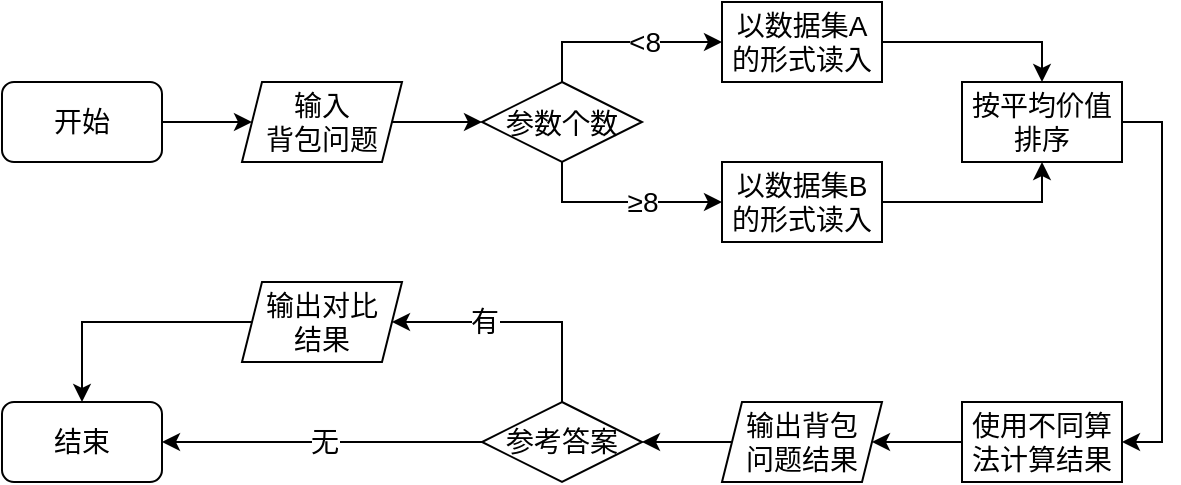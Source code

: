 <mxfile scale="1" border="0" disableSvgWarning="true">
    <diagram id="v2yyXsNIKnopkq3JzB4M" name="第 1 页">
        <mxGraphModel dx="426" dy="267" grid="1" gridSize="10" guides="1" tooltips="1" connect="1" arrows="1" fold="1" page="1" pageScale="1" pageWidth="827" pageHeight="1169" math="0" shadow="0">
            <root>
                <mxCell id="0"/>
                <mxCell id="1" parent="0"/>
                <mxCell id="43" style="edgeStyle=orthogonalEdgeStyle;rounded=0;html=1;exitX=1;exitY=0.5;exitDx=0;exitDy=0;entryX=0;entryY=0.5;entryDx=0;entryDy=0;fontSize=14;" edge="1" parent="1" source="3" target="4">
                    <mxGeometry relative="1" as="geometry"/>
                </mxCell>
                <mxCell id="3" value="&lt;font style=&quot;font-size: 14px;&quot;&gt;输入&lt;br&gt;背包问题&lt;/font&gt;" style="shape=parallelogram;perimeter=parallelogramPerimeter;whiteSpace=wrap;html=1;fixedSize=1;size=10;" vertex="1" parent="1">
                    <mxGeometry x="160" y="200" width="80" height="40" as="geometry"/>
                </mxCell>
                <mxCell id="44" style="edgeStyle=orthogonalEdgeStyle;rounded=0;html=1;exitX=0.5;exitY=0;exitDx=0;exitDy=0;entryX=0;entryY=0.5;entryDx=0;entryDy=0;fontSize=14;" edge="1" parent="1" source="4" target="8">
                    <mxGeometry relative="1" as="geometry"/>
                </mxCell>
                <mxCell id="58" value="&amp;lt;8" style="edgeLabel;html=1;align=center;verticalAlign=middle;resizable=0;points=[];fontSize=14;" vertex="1" connectable="0" parent="44">
                    <mxGeometry x="-0.247" y="4" relative="1" as="geometry">
                        <mxPoint x="23" y="4" as="offset"/>
                    </mxGeometry>
                </mxCell>
                <mxCell id="45" style="edgeStyle=orthogonalEdgeStyle;rounded=0;html=1;exitX=0.5;exitY=1;exitDx=0;exitDy=0;entryX=0;entryY=0.5;entryDx=0;entryDy=0;fontSize=14;" edge="1" parent="1" source="4" target="7">
                    <mxGeometry relative="1" as="geometry"/>
                </mxCell>
                <mxCell id="59" value="≥8" style="edgeLabel;html=1;align=center;verticalAlign=middle;resizable=0;points=[];fontSize=14;" vertex="1" connectable="0" parent="45">
                    <mxGeometry x="-0.197" y="-1" relative="1" as="geometry">
                        <mxPoint x="20" y="-1" as="offset"/>
                    </mxGeometry>
                </mxCell>
                <mxCell id="4" value="&lt;font style=&quot;font-size: 14px;&quot;&gt;参数个数&lt;/font&gt;" style="rhombus;whiteSpace=wrap;html=1;fontSize=16;" vertex="1" parent="1">
                    <mxGeometry x="280" y="200" width="80" height="40" as="geometry"/>
                </mxCell>
                <mxCell id="49" style="edgeStyle=orthogonalEdgeStyle;rounded=0;html=1;exitX=1;exitY=0.5;exitDx=0;exitDy=0;entryX=0.5;entryY=1;entryDx=0;entryDy=0;fontSize=14;" edge="1" parent="1" source="7" target="16">
                    <mxGeometry relative="1" as="geometry"/>
                </mxCell>
                <mxCell id="7" value="以数据集B的形式读入" style="rounded=0;whiteSpace=wrap;html=1;fontSize=14;" vertex="1" parent="1">
                    <mxGeometry x="400" y="240" width="80" height="40" as="geometry"/>
                </mxCell>
                <mxCell id="47" style="edgeStyle=orthogonalEdgeStyle;rounded=0;html=1;exitX=1;exitY=0.5;exitDx=0;exitDy=0;entryX=0.5;entryY=0;entryDx=0;entryDy=0;fontSize=14;" edge="1" parent="1" source="8" target="16">
                    <mxGeometry relative="1" as="geometry"/>
                </mxCell>
                <mxCell id="8" value="以数据集A的形式读入" style="rounded=0;whiteSpace=wrap;html=1;fontSize=14;" vertex="1" parent="1">
                    <mxGeometry x="400" y="160" width="80" height="40" as="geometry"/>
                </mxCell>
                <mxCell id="50" style="edgeStyle=orthogonalEdgeStyle;rounded=0;html=1;exitX=1;exitY=0.5;exitDx=0;exitDy=0;entryX=1;entryY=0.5;entryDx=0;entryDy=0;fontSize=14;" edge="1" parent="1" source="16" target="18">
                    <mxGeometry relative="1" as="geometry">
                        <Array as="points">
                            <mxPoint x="620" y="220"/>
                            <mxPoint x="620" y="380"/>
                        </Array>
                    </mxGeometry>
                </mxCell>
                <mxCell id="16" value="按平均价值排序" style="rounded=0;whiteSpace=wrap;html=1;fontSize=14;" vertex="1" parent="1">
                    <mxGeometry x="520" y="200" width="80" height="40" as="geometry"/>
                </mxCell>
                <mxCell id="51" value="" style="edgeStyle=orthogonalEdgeStyle;rounded=0;html=1;fontSize=14;" edge="1" parent="1" source="18" target="24">
                    <mxGeometry relative="1" as="geometry"/>
                </mxCell>
                <mxCell id="18" value="使用不同算法计算结果" style="rounded=0;whiteSpace=wrap;html=1;fontSize=14;" vertex="1" parent="1">
                    <mxGeometry x="520" y="360" width="80" height="40" as="geometry"/>
                </mxCell>
                <mxCell id="53" style="edgeStyle=orthogonalEdgeStyle;rounded=0;html=1;exitX=0;exitY=0.5;exitDx=0;exitDy=0;entryX=1;entryY=0.5;entryDx=0;entryDy=0;fontSize=14;" edge="1" parent="1" source="22" target="33">
                    <mxGeometry relative="1" as="geometry"/>
                </mxCell>
                <mxCell id="54" value="无" style="edgeLabel;html=1;align=center;verticalAlign=middle;resizable=0;points=[];fontSize=14;" vertex="1" connectable="0" parent="53">
                    <mxGeometry x="0.144" y="4" relative="1" as="geometry">
                        <mxPoint x="12" y="-4" as="offset"/>
                    </mxGeometry>
                </mxCell>
                <mxCell id="55" style="edgeStyle=orthogonalEdgeStyle;rounded=0;html=1;exitX=0.5;exitY=0;exitDx=0;exitDy=0;entryX=1;entryY=0.5;entryDx=0;entryDy=0;fontSize=14;" edge="1" parent="1" source="22" target="38">
                    <mxGeometry relative="1" as="geometry">
                        <Array as="points">
                            <mxPoint x="320" y="320"/>
                        </Array>
                    </mxGeometry>
                </mxCell>
                <mxCell id="56" value="有" style="edgeLabel;html=1;align=center;verticalAlign=middle;resizable=0;points=[];fontSize=14;" vertex="1" connectable="0" parent="55">
                    <mxGeometry x="-0.029" relative="1" as="geometry">
                        <mxPoint x="-19" as="offset"/>
                    </mxGeometry>
                </mxCell>
                <mxCell id="22" value="参考答案" style="rhombus;whiteSpace=wrap;html=1;fontSize=14;" vertex="1" parent="1">
                    <mxGeometry x="280" y="360" width="80" height="40" as="geometry"/>
                </mxCell>
                <mxCell id="52" value="" style="edgeStyle=orthogonalEdgeStyle;rounded=0;html=1;fontSize=14;" edge="1" parent="1" source="24" target="22">
                    <mxGeometry relative="1" as="geometry"/>
                </mxCell>
                <mxCell id="24" value="输出背包&lt;br&gt;问题结果" style="shape=parallelogram;perimeter=parallelogramPerimeter;whiteSpace=wrap;html=1;fixedSize=1;fontSize=14;size=10;" vertex="1" parent="1">
                    <mxGeometry x="400" y="360" width="80" height="40" as="geometry"/>
                </mxCell>
                <mxCell id="42" style="edgeStyle=orthogonalEdgeStyle;rounded=0;html=1;exitX=1;exitY=0.5;exitDx=0;exitDy=0;entryX=0;entryY=0.5;entryDx=0;entryDy=0;fontSize=14;" edge="1" parent="1" source="31" target="3">
                    <mxGeometry relative="1" as="geometry"/>
                </mxCell>
                <mxCell id="31" value="开始" style="rounded=1;whiteSpace=wrap;html=1;fontSize=14;" vertex="1" parent="1">
                    <mxGeometry x="40" y="200" width="80" height="40" as="geometry"/>
                </mxCell>
                <mxCell id="33" value="结束" style="rounded=1;whiteSpace=wrap;html=1;fontSize=14;" vertex="1" parent="1">
                    <mxGeometry x="40" y="360" width="80" height="40" as="geometry"/>
                </mxCell>
                <mxCell id="57" style="edgeStyle=orthogonalEdgeStyle;rounded=0;html=1;exitX=0;exitY=0.5;exitDx=0;exitDy=0;entryX=0.5;entryY=0;entryDx=0;entryDy=0;fontSize=14;" edge="1" parent="1" source="38" target="33">
                    <mxGeometry relative="1" as="geometry"/>
                </mxCell>
                <mxCell id="38" value="输出对比&lt;br&gt;结果" style="shape=parallelogram;perimeter=parallelogramPerimeter;whiteSpace=wrap;html=1;fixedSize=1;fontSize=14;size=10;" vertex="1" parent="1">
                    <mxGeometry x="160" y="300" width="80" height="40" as="geometry"/>
                </mxCell>
            </root>
        </mxGraphModel>
    </diagram>
</mxfile>